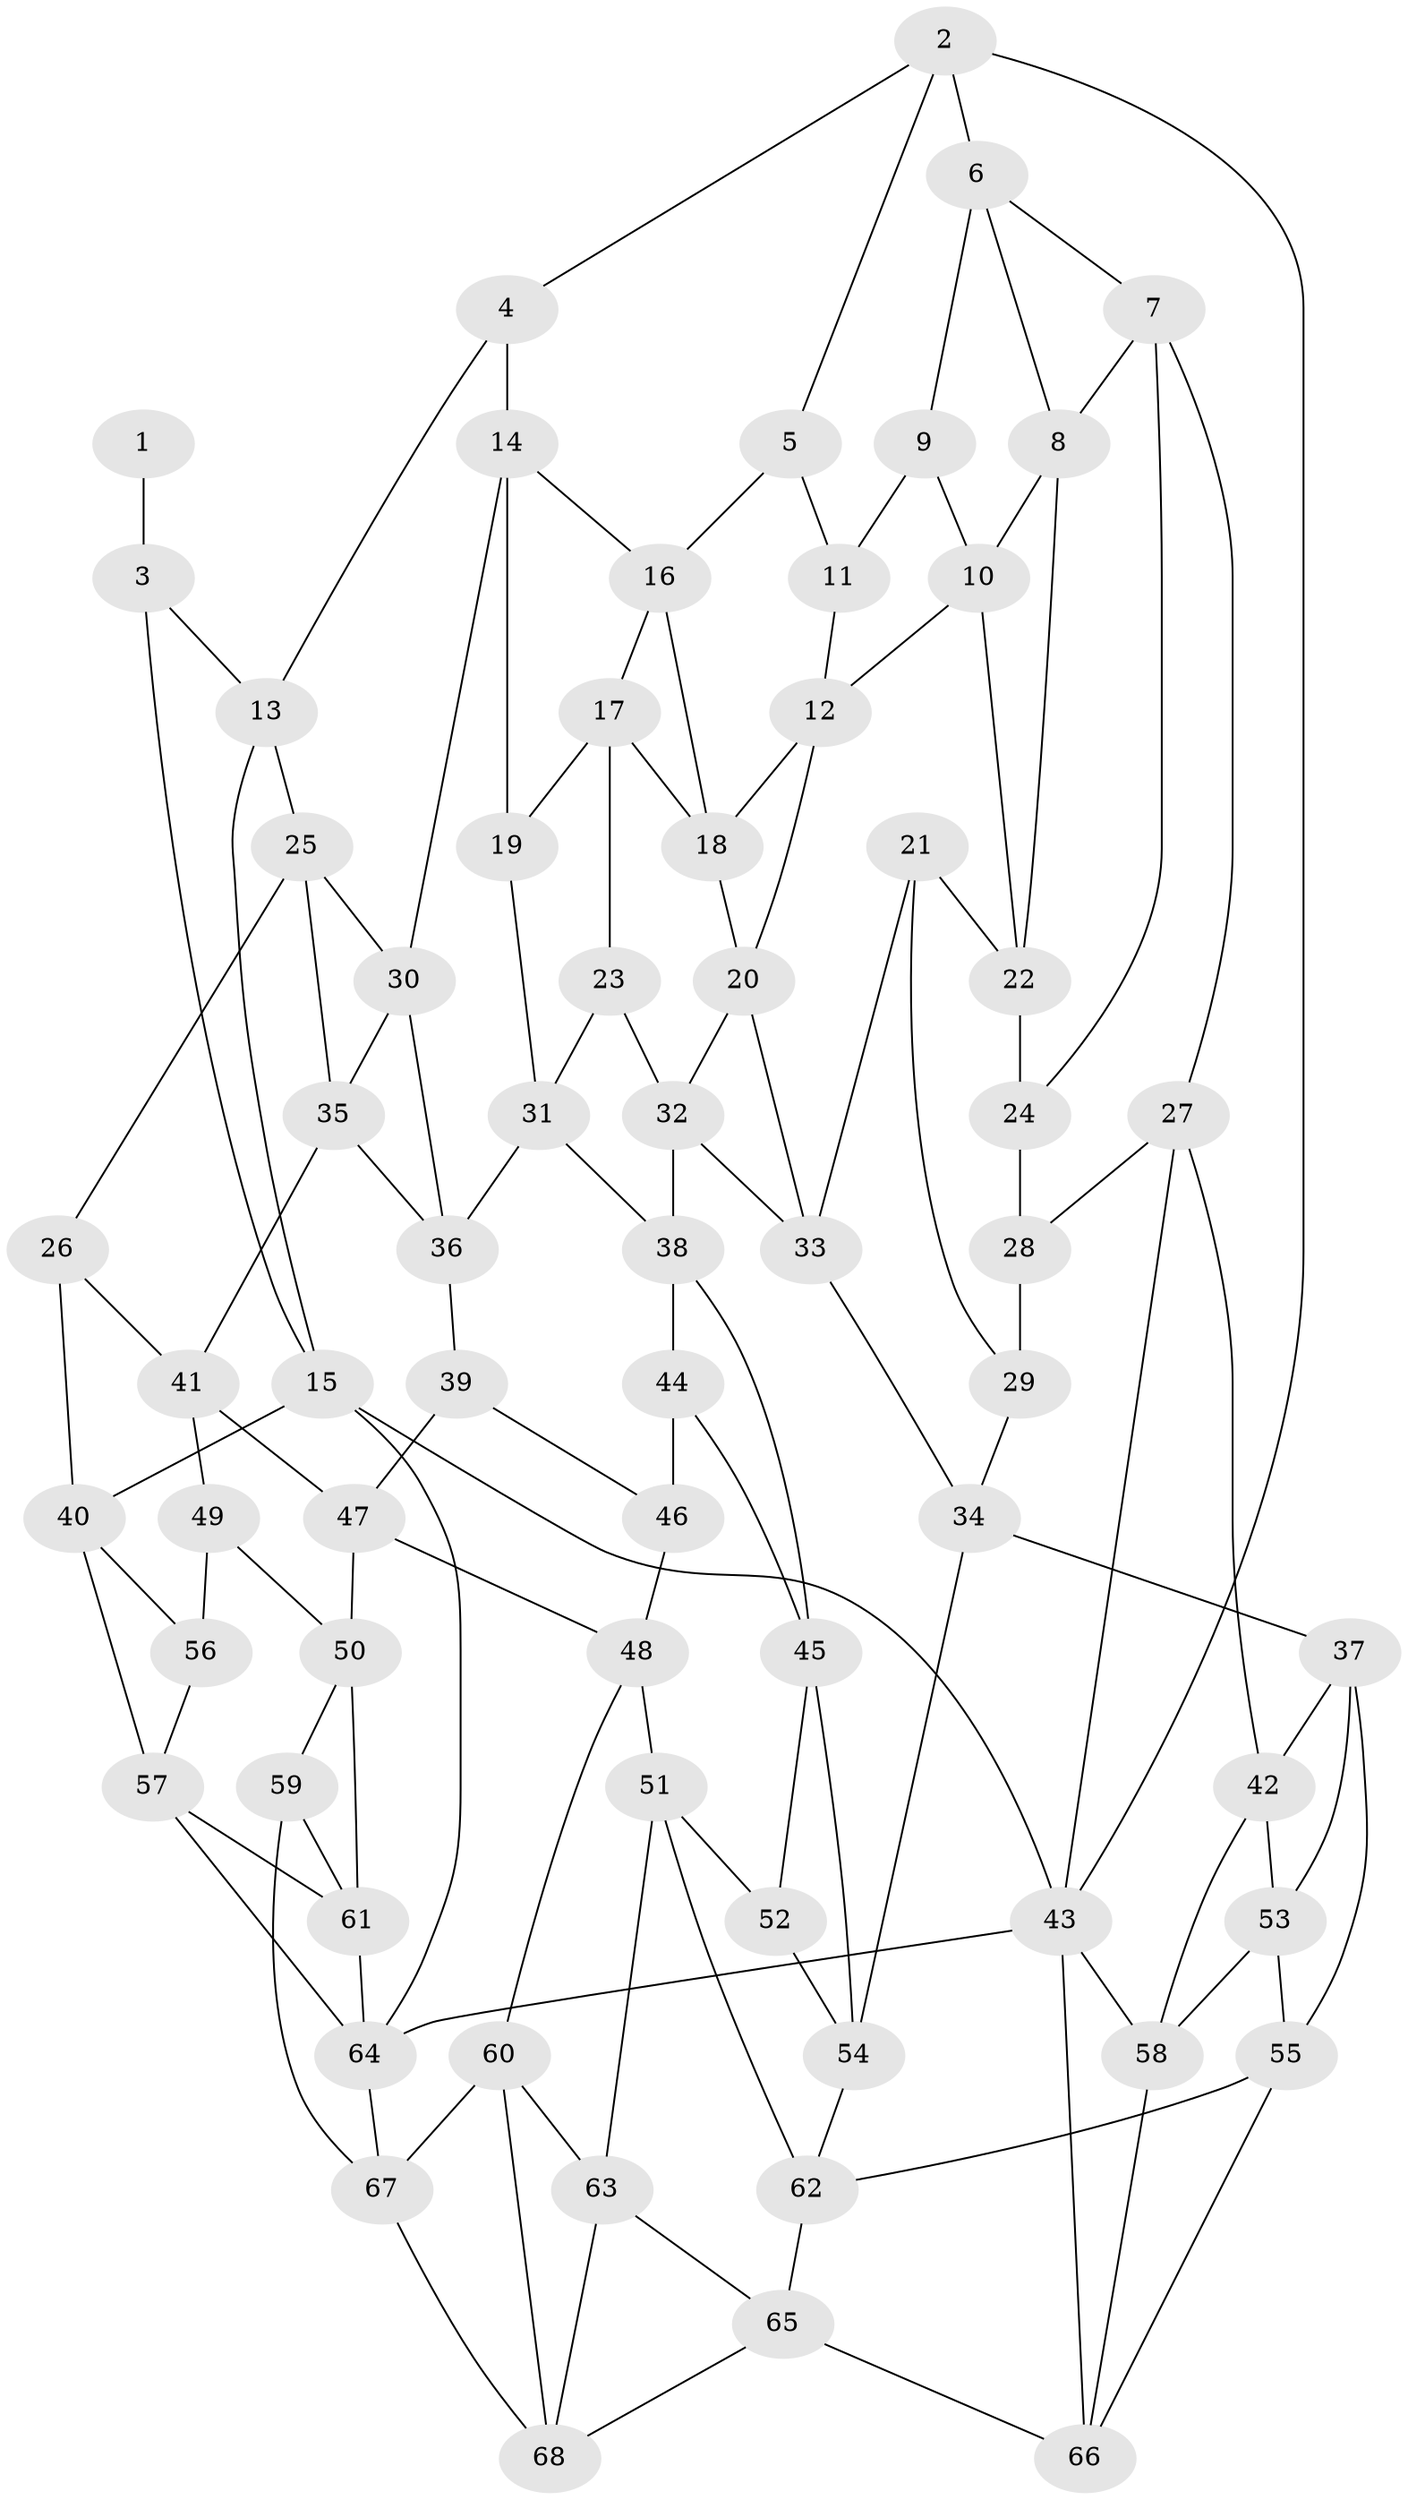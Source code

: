 // original degree distribution, {3: 0.014705882352941176, 6: 0.22794117647058823, 4: 0.2426470588235294, 5: 0.5147058823529411}
// Generated by graph-tools (version 1.1) at 2025/51/03/09/25 03:51:01]
// undirected, 68 vertices, 127 edges
graph export_dot {
graph [start="1"]
  node [color=gray90,style=filled];
  1;
  2;
  3;
  4;
  5;
  6;
  7;
  8;
  9;
  10;
  11;
  12;
  13;
  14;
  15;
  16;
  17;
  18;
  19;
  20;
  21;
  22;
  23;
  24;
  25;
  26;
  27;
  28;
  29;
  30;
  31;
  32;
  33;
  34;
  35;
  36;
  37;
  38;
  39;
  40;
  41;
  42;
  43;
  44;
  45;
  46;
  47;
  48;
  49;
  50;
  51;
  52;
  53;
  54;
  55;
  56;
  57;
  58;
  59;
  60;
  61;
  62;
  63;
  64;
  65;
  66;
  67;
  68;
  1 -- 3 [weight=2.0];
  2 -- 4 [weight=1.0];
  2 -- 5 [weight=1.0];
  2 -- 6 [weight=1.0];
  2 -- 43 [weight=1.0];
  3 -- 13 [weight=1.0];
  3 -- 15 [weight=1.0];
  4 -- 13 [weight=1.0];
  4 -- 14 [weight=1.0];
  5 -- 11 [weight=1.0];
  5 -- 16 [weight=1.0];
  6 -- 7 [weight=1.0];
  6 -- 8 [weight=1.0];
  6 -- 9 [weight=1.0];
  7 -- 8 [weight=1.0];
  7 -- 24 [weight=1.0];
  7 -- 27 [weight=1.0];
  8 -- 10 [weight=1.0];
  8 -- 22 [weight=1.0];
  9 -- 10 [weight=1.0];
  9 -- 11 [weight=2.0];
  10 -- 12 [weight=1.0];
  10 -- 22 [weight=1.0];
  11 -- 12 [weight=1.0];
  12 -- 18 [weight=1.0];
  12 -- 20 [weight=1.0];
  13 -- 15 [weight=1.0];
  13 -- 25 [weight=1.0];
  14 -- 16 [weight=1.0];
  14 -- 19 [weight=1.0];
  14 -- 30 [weight=1.0];
  15 -- 40 [weight=1.0];
  15 -- 43 [weight=1.0];
  15 -- 64 [weight=1.0];
  16 -- 17 [weight=1.0];
  16 -- 18 [weight=1.0];
  17 -- 18 [weight=1.0];
  17 -- 19 [weight=1.0];
  17 -- 23 [weight=1.0];
  18 -- 20 [weight=1.0];
  19 -- 31 [weight=1.0];
  20 -- 32 [weight=1.0];
  20 -- 33 [weight=1.0];
  21 -- 22 [weight=1.0];
  21 -- 29 [weight=1.0];
  21 -- 33 [weight=1.0];
  22 -- 24 [weight=1.0];
  23 -- 31 [weight=1.0];
  23 -- 32 [weight=1.0];
  24 -- 28 [weight=1.0];
  25 -- 26 [weight=1.0];
  25 -- 30 [weight=1.0];
  25 -- 35 [weight=1.0];
  26 -- 40 [weight=1.0];
  26 -- 41 [weight=1.0];
  27 -- 28 [weight=1.0];
  27 -- 42 [weight=1.0];
  27 -- 43 [weight=1.0];
  28 -- 29 [weight=2.0];
  29 -- 34 [weight=1.0];
  30 -- 35 [weight=1.0];
  30 -- 36 [weight=1.0];
  31 -- 36 [weight=1.0];
  31 -- 38 [weight=1.0];
  32 -- 33 [weight=1.0];
  32 -- 38 [weight=1.0];
  33 -- 34 [weight=1.0];
  34 -- 37 [weight=1.0];
  34 -- 54 [weight=1.0];
  35 -- 36 [weight=1.0];
  35 -- 41 [weight=1.0];
  36 -- 39 [weight=1.0];
  37 -- 42 [weight=1.0];
  37 -- 53 [weight=1.0];
  37 -- 55 [weight=1.0];
  38 -- 44 [weight=1.0];
  38 -- 45 [weight=1.0];
  39 -- 46 [weight=1.0];
  39 -- 47 [weight=1.0];
  40 -- 56 [weight=1.0];
  40 -- 57 [weight=1.0];
  41 -- 47 [weight=1.0];
  41 -- 49 [weight=1.0];
  42 -- 53 [weight=1.0];
  42 -- 58 [weight=1.0];
  43 -- 58 [weight=1.0];
  43 -- 64 [weight=1.0];
  43 -- 66 [weight=1.0];
  44 -- 45 [weight=1.0];
  44 -- 46 [weight=2.0];
  45 -- 52 [weight=1.0];
  45 -- 54 [weight=1.0];
  46 -- 48 [weight=1.0];
  47 -- 48 [weight=1.0];
  47 -- 50 [weight=1.0];
  48 -- 51 [weight=1.0];
  48 -- 60 [weight=1.0];
  49 -- 50 [weight=1.0];
  49 -- 56 [weight=2.0];
  50 -- 59 [weight=1.0];
  50 -- 61 [weight=1.0];
  51 -- 52 [weight=1.0];
  51 -- 62 [weight=1.0];
  51 -- 63 [weight=1.0];
  52 -- 54 [weight=1.0];
  53 -- 55 [weight=1.0];
  53 -- 58 [weight=1.0];
  54 -- 62 [weight=1.0];
  55 -- 62 [weight=1.0];
  55 -- 66 [weight=1.0];
  56 -- 57 [weight=1.0];
  57 -- 61 [weight=1.0];
  57 -- 64 [weight=1.0];
  58 -- 66 [weight=1.0];
  59 -- 61 [weight=1.0];
  59 -- 67 [weight=1.0];
  60 -- 63 [weight=1.0];
  60 -- 67 [weight=1.0];
  60 -- 68 [weight=1.0];
  61 -- 64 [weight=1.0];
  62 -- 65 [weight=1.0];
  63 -- 65 [weight=1.0];
  63 -- 68 [weight=1.0];
  64 -- 67 [weight=1.0];
  65 -- 66 [weight=1.0];
  65 -- 68 [weight=1.0];
  67 -- 68 [weight=1.0];
}
